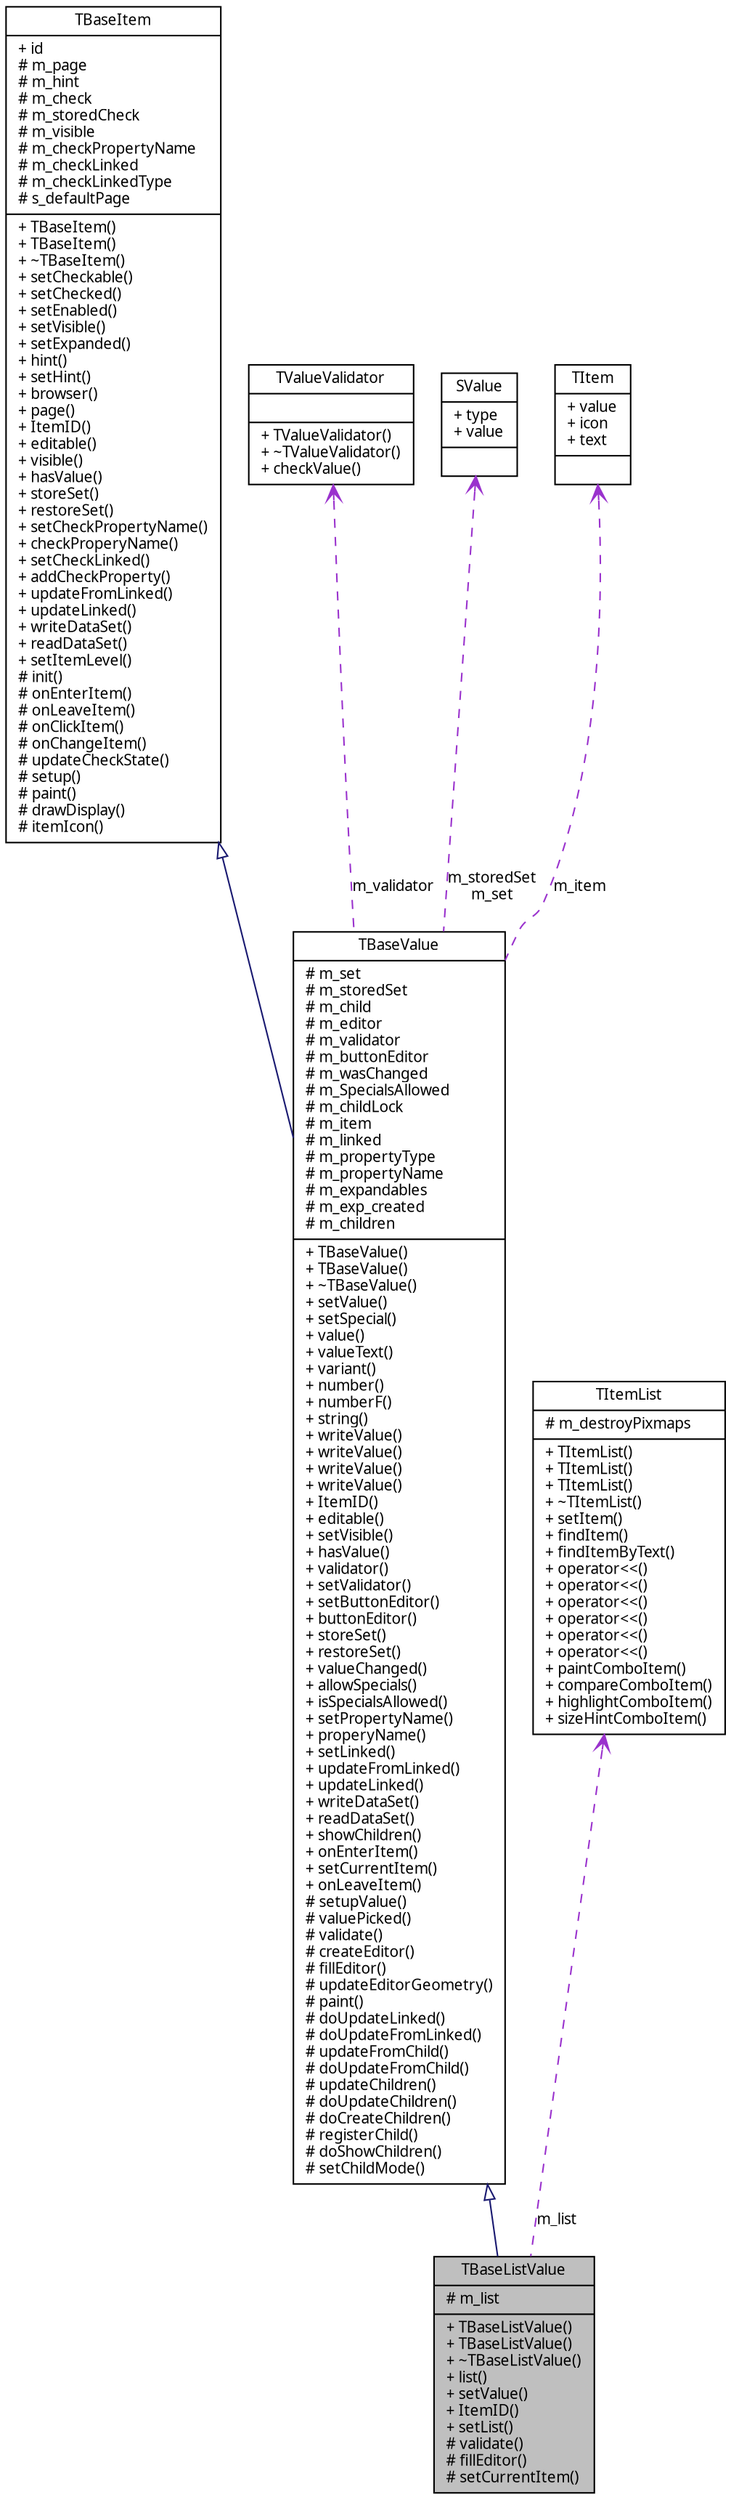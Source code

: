 digraph G
{
  edge [fontname="FreeSans.ttf",fontsize=10,labelfontname="FreeSans.ttf",labelfontsize=10];
  node [fontname="FreeSans.ttf",fontsize=10,shape=record];
  Node1 [label="{TBaseListValue\n|# m_list\l|+ TBaseListValue()\l+ TBaseListValue()\l+ ~TBaseListValue()\l+ list()\l+ setValue()\l+ ItemID()\l+ setList()\l# validate()\l# fillEditor()\l# setCurrentItem()\l}",height=0.2,width=0.4,color="black", fillcolor="grey75", style="filled" fontcolor="black"];
  Node2 -> Node1 [dir=back,color="midnightblue",fontsize=10,style="solid",arrowtail="empty",fontname="FreeSans.ttf"];
  Node2 [label="{TBaseValue\n|# m_set\l# m_storedSet\l# m_child\l# m_editor\l# m_validator\l# m_buttonEditor\l# m_wasChanged\l# m_SpecialsAllowed\l# m_childLock\l# m_item\l# m_linked\l# m_propertyType\l# m_propertyName\l# m_expandables\l# m_exp_created\l# m_children\l|+ TBaseValue()\l+ TBaseValue()\l+ ~TBaseValue()\l+ setValue()\l+ setSpecial()\l+ value()\l+ valueText()\l+ variant()\l+ number()\l+ numberF()\l+ string()\l+ writeValue()\l+ writeValue()\l+ writeValue()\l+ writeValue()\l+ ItemID()\l+ editable()\l+ setVisible()\l+ hasValue()\l+ validator()\l+ setValidator()\l+ setButtonEditor()\l+ buttonEditor()\l+ storeSet()\l+ restoreSet()\l+ valueChanged()\l+ allowSpecials()\l+ isSpecialsAllowed()\l+ setPropertyName()\l+ properyName()\l+ setLinked()\l+ updateFromLinked()\l+ updateLinked()\l+ writeDataSet()\l+ readDataSet()\l+ showChildren()\l+ onEnterItem()\l+ setCurrentItem()\l+ onLeaveItem()\l# setupValue()\l# valuePicked()\l# validate()\l# createEditor()\l# fillEditor()\l# updateEditorGeometry()\l# paint()\l# doUpdateLinked()\l# doUpdateFromLinked()\l# updateFromChild()\l# doUpdateFromChild()\l# updateChildren()\l# doUpdateChildren()\l# doCreateChildren()\l# registerChild()\l# doShowChildren()\l# setChildMode()\l}",height=0.2,width=0.4,color="black", fillcolor="white", style="filled",URL="$classTBaseValue.html",tooltip="A base class for items which provide editable values. Internally it provides support..."];
  Node3 -> Node2 [dir=back,color="midnightblue",fontsize=10,style="solid",arrowtail="empty",fontname="FreeSans.ttf"];
  Node3 [label="{TBaseItem\n|+ id\l# m_page\l# m_hint\l# m_check\l# m_storedCheck\l# m_visible\l# m_checkPropertyName\l# m_checkLinked\l# m_checkLinkedType\l# s_defaultPage\l|+ TBaseItem()\l+ TBaseItem()\l+ ~TBaseItem()\l+ setCheckable()\l+ setChecked()\l+ setEnabled()\l+ setVisible()\l+ setExpanded()\l+ hint()\l+ setHint()\l+ browser()\l+ page()\l+ ItemID()\l+ editable()\l+ visible()\l+ hasValue()\l+ storeSet()\l+ restoreSet()\l+ setCheckPropertyName()\l+ checkProperyName()\l+ setCheckLinked()\l+ addCheckProperty()\l+ updateFromLinked()\l+ updateLinked()\l+ writeDataSet()\l+ readDataSet()\l+ setItemLevel()\l# init()\l# onEnterItem()\l# onLeaveItem()\l# onClickItem()\l# onChangeItem()\l# updateCheckState()\l# setup()\l# paint()\l# drawDisplay()\l# itemIcon()\l}",height=0.2,width=0.4,color="black", fillcolor="white", style="filled",URL="$classTBaseItem.html",tooltip="A base class for Value Browser items. Should not be used directly."];
  Node4 -> Node2 [dir=back,color="darkorchid3",fontsize=10,style="dashed",label="m_validator",arrowtail="open",fontname="FreeSans.ttf"];
  Node4 [label="{TValueValidator\n||+ TValueValidator()\l+ ~TValueValidator()\l+ checkValue()\l}",height=0.2,width=0.4,color="black", fillcolor="white", style="filled",URL="$classTValueValidator.html",tooltip="Abstract class which is used as the base for all value validators."];
  Node5 -> Node2 [dir=back,color="darkorchid3",fontsize=10,style="dashed",label="m_storedSet\nm_set",arrowtail="open",fontname="FreeSans.ttf"];
  Node5 [label="{SValue\n|+ type\l+ value\l|}",height=0.2,width=0.4,color="black", fillcolor="white", style="filled",URL="$structSValue.html",tooltip="Struct SValue holds a value as QVariant and its flags."];
  Node6 -> Node2 [dir=back,color="darkorchid3",fontsize=10,style="dashed",label="m_item",arrowtail="open",fontname="FreeSans.ttf"];
  Node6 [label="{TItem\n|+ value\l+ icon\l+ text\l|}",height=0.2,width=0.4,color="black", fillcolor="white", style="filled",URL="$classTItem.html",tooltip="A common item representing one item in drop-down list of value editor."];
  Node7 -> Node1 [dir=back,color="darkorchid3",fontsize=10,style="dashed",label="m_list",arrowtail="open",fontname="FreeSans.ttf"];
  Node7 [label="{TItemList\n|# m_destroyPixmaps\l|+ TItemList()\l+ TItemList()\l+ TItemList()\l+ ~TItemList()\l+ setItem()\l+ findItem()\l+ findItemByText()\l+ operator\<\<()\l+ operator\<\<()\l+ operator\<\<()\l+ operator\<\<()\l+ operator\<\<()\l+ operator\<\<()\l+ paintComboItem()\l+ compareComboItem()\l+ highlightComboItem()\l+ sizeHintComboItem()\l}",height=0.2,width=0.4,color="black", fillcolor="white", style="filled",URL="$classTItemList.html",tooltip="A common list of TItem items."];
}
